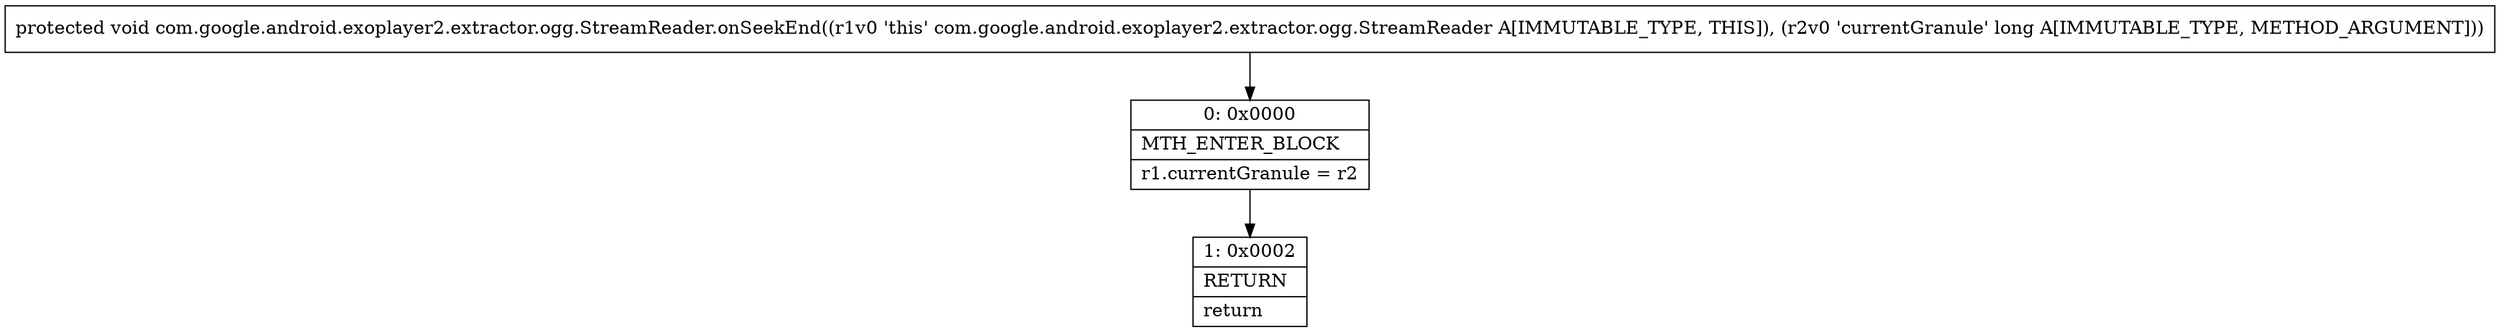 digraph "CFG forcom.google.android.exoplayer2.extractor.ogg.StreamReader.onSeekEnd(J)V" {
Node_0 [shape=record,label="{0\:\ 0x0000|MTH_ENTER_BLOCK\l|r1.currentGranule = r2\l}"];
Node_1 [shape=record,label="{1\:\ 0x0002|RETURN\l|return\l}"];
MethodNode[shape=record,label="{protected void com.google.android.exoplayer2.extractor.ogg.StreamReader.onSeekEnd((r1v0 'this' com.google.android.exoplayer2.extractor.ogg.StreamReader A[IMMUTABLE_TYPE, THIS]), (r2v0 'currentGranule' long A[IMMUTABLE_TYPE, METHOD_ARGUMENT])) }"];
MethodNode -> Node_0;
Node_0 -> Node_1;
}

